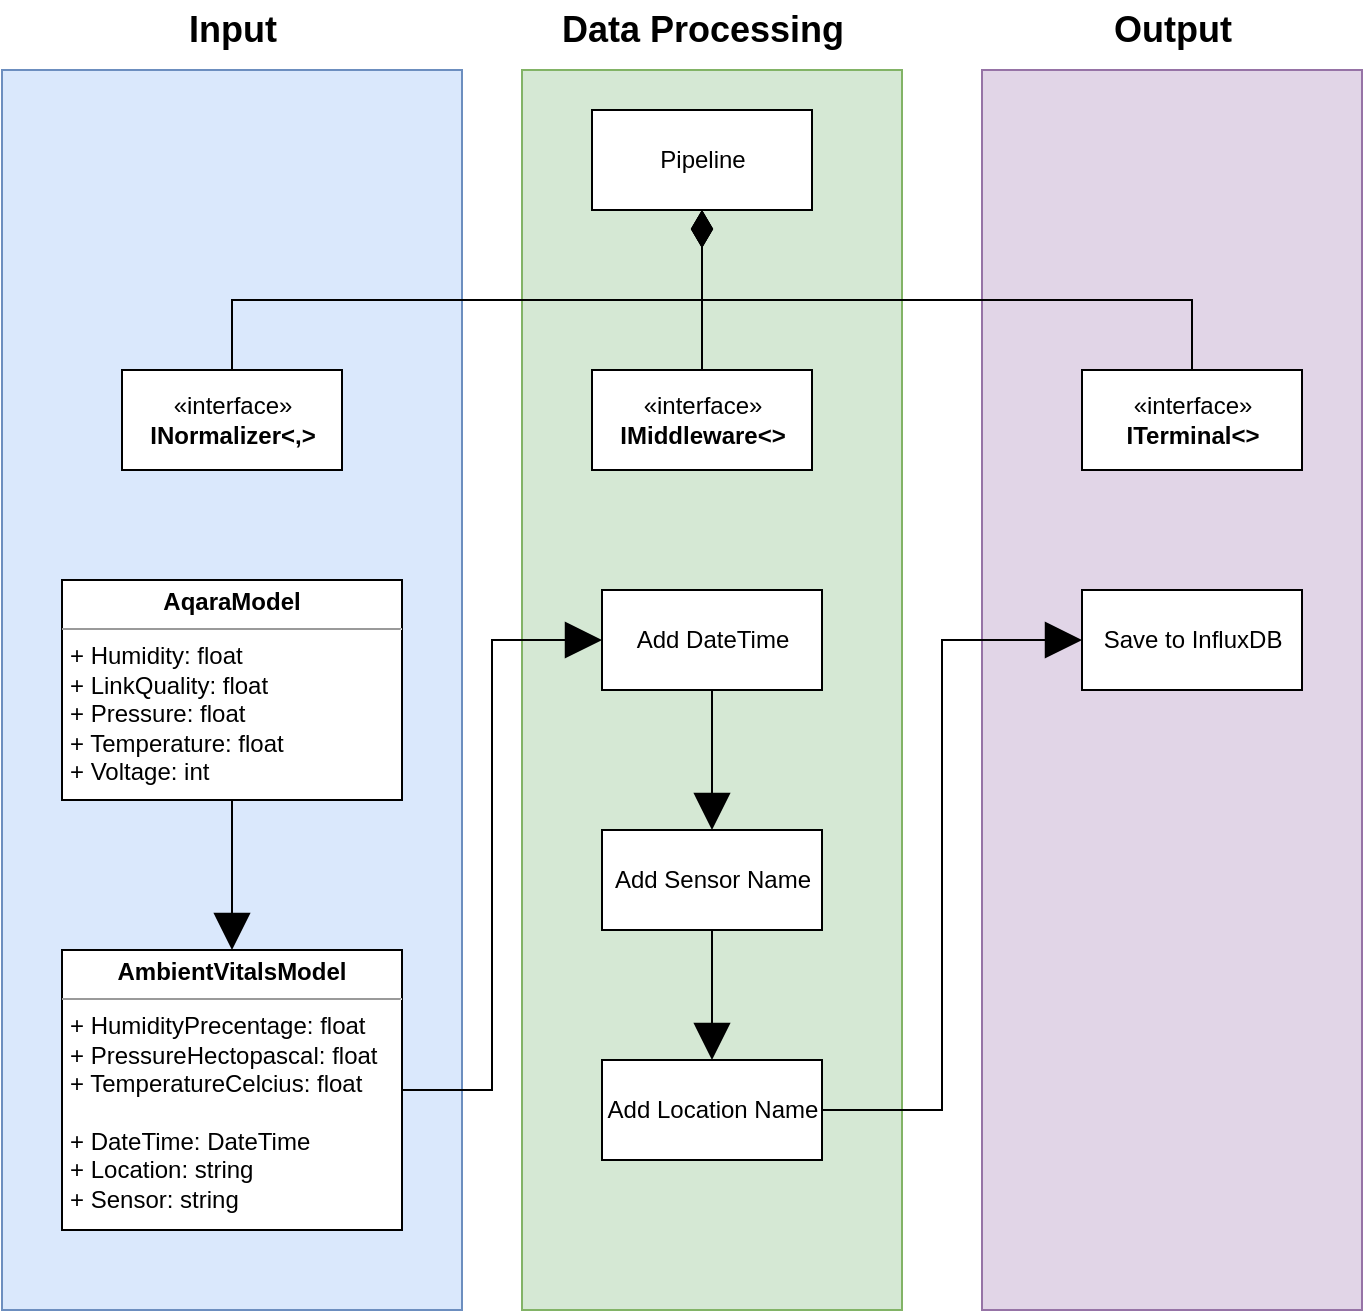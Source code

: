 <mxfile version="13.9.9" type="device"><diagram id="jfVAwqsVrb6QKmnNDW9X" name="Page-1"><mxGraphModel dx="1143" dy="1013" grid="1" gridSize="10" guides="1" tooltips="1" connect="1" arrows="1" fold="1" page="1" pageScale="1" pageWidth="850" pageHeight="1100" math="0" shadow="0"><root><mxCell id="0"/><mxCell id="1" parent="0"/><mxCell id="hP777jCWGLpI66p4_cCs-27" value="" style="rounded=0;whiteSpace=wrap;html=1;fillColor=#d5e8d4;strokeColor=#82b366;" vertex="1" parent="1"><mxGeometry x="330" y="150" width="190" height="620" as="geometry"/></mxCell><mxCell id="hP777jCWGLpI66p4_cCs-28" value="" style="rounded=0;whiteSpace=wrap;html=1;fillColor=#e1d5e7;strokeColor=#9673a6;" vertex="1" parent="1"><mxGeometry x="560" y="150" width="190" height="620" as="geometry"/></mxCell><mxCell id="hP777jCWGLpI66p4_cCs-26" value="" style="rounded=0;whiteSpace=wrap;html=1;fillColor=#dae8fc;strokeColor=#6c8ebf;" vertex="1" parent="1"><mxGeometry x="70" y="150" width="230" height="620" as="geometry"/></mxCell><mxCell id="hP777jCWGLpI66p4_cCs-2" value="Pipeline" style="html=1;" vertex="1" parent="1"><mxGeometry x="365" y="170" width="110" height="50" as="geometry"/></mxCell><mxCell id="hP777jCWGLpI66p4_cCs-6" style="edgeStyle=orthogonalEdgeStyle;rounded=0;orthogonalLoop=1;jettySize=auto;html=1;exitX=0.5;exitY=0;exitDx=0;exitDy=0;entryX=0.5;entryY=1;entryDx=0;entryDy=0;endArrow=diamondThin;endFill=1;startSize=16;endSize=16;" edge="1" parent="1" source="hP777jCWGLpI66p4_cCs-3" target="hP777jCWGLpI66p4_cCs-2"><mxGeometry relative="1" as="geometry"/></mxCell><mxCell id="hP777jCWGLpI66p4_cCs-3" value="«interface»&lt;br&gt;&lt;b&gt;INormalizer&amp;lt;,&amp;gt;&lt;/b&gt;" style="html=1;" vertex="1" parent="1"><mxGeometry x="130" y="300" width="110" height="50" as="geometry"/></mxCell><mxCell id="hP777jCWGLpI66p4_cCs-8" style="edgeStyle=orthogonalEdgeStyle;rounded=0;orthogonalLoop=1;jettySize=auto;html=1;exitX=0.5;exitY=0;exitDx=0;exitDy=0;entryX=0.5;entryY=1;entryDx=0;entryDy=0;startSize=16;endArrow=diamondThin;endFill=1;endSize=16;" edge="1" parent="1" source="hP777jCWGLpI66p4_cCs-4" target="hP777jCWGLpI66p4_cCs-2"><mxGeometry relative="1" as="geometry"/></mxCell><mxCell id="hP777jCWGLpI66p4_cCs-4" value="«interface»&lt;br&gt;&lt;b&gt;IMiddleware&amp;lt;&amp;gt;&lt;/b&gt;" style="html=1;" vertex="1" parent="1"><mxGeometry x="365" y="300" width="110" height="50" as="geometry"/></mxCell><mxCell id="hP777jCWGLpI66p4_cCs-9" style="edgeStyle=orthogonalEdgeStyle;rounded=0;orthogonalLoop=1;jettySize=auto;html=1;exitX=0.5;exitY=0;exitDx=0;exitDy=0;entryX=0.5;entryY=1;entryDx=0;entryDy=0;startSize=16;endArrow=diamondThin;endFill=1;endSize=16;" edge="1" parent="1" source="hP777jCWGLpI66p4_cCs-5" target="hP777jCWGLpI66p4_cCs-2"><mxGeometry relative="1" as="geometry"/></mxCell><mxCell id="hP777jCWGLpI66p4_cCs-5" value="«interface»&lt;br&gt;&lt;b&gt;ITerminal&amp;lt;&amp;gt;&lt;/b&gt;" style="html=1;" vertex="1" parent="1"><mxGeometry x="610" y="300" width="110" height="50" as="geometry"/></mxCell><mxCell id="hP777jCWGLpI66p4_cCs-21" style="edgeStyle=orthogonalEdgeStyle;rounded=0;orthogonalLoop=1;jettySize=auto;html=1;entryX=0.5;entryY=0;entryDx=0;entryDy=0;startSize=16;endArrow=block;endFill=1;endSize=16;exitX=0.5;exitY=1;exitDx=0;exitDy=0;" edge="1" parent="1" source="hP777jCWGLpI66p4_cCs-29" target="hP777jCWGLpI66p4_cCs-30"><mxGeometry relative="1" as="geometry"><mxPoint x="180" y="530" as="sourcePoint"/><mxPoint x="180" y="600" as="targetPoint"/></mxGeometry></mxCell><mxCell id="hP777jCWGLpI66p4_cCs-22" style="edgeStyle=orthogonalEdgeStyle;rounded=0;orthogonalLoop=1;jettySize=auto;html=1;entryX=0;entryY=0.5;entryDx=0;entryDy=0;startSize=16;endArrow=block;endFill=1;endSize=16;exitX=1;exitY=0.5;exitDx=0;exitDy=0;" edge="1" parent="1" source="hP777jCWGLpI66p4_cCs-30" target="hP777jCWGLpI66p4_cCs-16"><mxGeometry relative="1" as="geometry"><mxPoint x="270" y="670" as="sourcePoint"/></mxGeometry></mxCell><mxCell id="hP777jCWGLpI66p4_cCs-23" style="edgeStyle=orthogonalEdgeStyle;rounded=0;orthogonalLoop=1;jettySize=auto;html=1;entryX=0.5;entryY=0;entryDx=0;entryDy=0;startSize=16;endArrow=block;endFill=1;endSize=16;" edge="1" parent="1" source="hP777jCWGLpI66p4_cCs-16" target="hP777jCWGLpI66p4_cCs-17"><mxGeometry relative="1" as="geometry"/></mxCell><mxCell id="hP777jCWGLpI66p4_cCs-16" value="Add DateTime" style="html=1;" vertex="1" parent="1"><mxGeometry x="370" y="410" width="110" height="50" as="geometry"/></mxCell><mxCell id="hP777jCWGLpI66p4_cCs-24" style="edgeStyle=orthogonalEdgeStyle;rounded=0;orthogonalLoop=1;jettySize=auto;html=1;entryX=0.5;entryY=0;entryDx=0;entryDy=0;startSize=16;endArrow=block;endFill=1;endSize=16;" edge="1" parent="1" source="hP777jCWGLpI66p4_cCs-17" target="hP777jCWGLpI66p4_cCs-18"><mxGeometry relative="1" as="geometry"/></mxCell><mxCell id="hP777jCWGLpI66p4_cCs-17" value="Add Sensor Name" style="html=1;" vertex="1" parent="1"><mxGeometry x="370" y="530" width="110" height="50" as="geometry"/></mxCell><mxCell id="hP777jCWGLpI66p4_cCs-25" style="edgeStyle=orthogonalEdgeStyle;rounded=0;orthogonalLoop=1;jettySize=auto;html=1;entryX=0;entryY=0.5;entryDx=0;entryDy=0;startSize=16;endArrow=block;endFill=1;endSize=16;" edge="1" parent="1" source="hP777jCWGLpI66p4_cCs-18" target="hP777jCWGLpI66p4_cCs-19"><mxGeometry relative="1" as="geometry"/></mxCell><mxCell id="hP777jCWGLpI66p4_cCs-18" value="Add Location Name" style="html=1;" vertex="1" parent="1"><mxGeometry x="370" y="645" width="110" height="50" as="geometry"/></mxCell><mxCell id="hP777jCWGLpI66p4_cCs-19" value="Save to InfluxDB" style="html=1;" vertex="1" parent="1"><mxGeometry x="610" y="410" width="110" height="50" as="geometry"/></mxCell><mxCell id="hP777jCWGLpI66p4_cCs-29" value="&lt;p style=&quot;margin: 0px ; margin-top: 4px ; text-align: center&quot;&gt;&lt;b&gt;AqaraModel&lt;/b&gt;&lt;br&gt;&lt;/p&gt;&lt;hr size=&quot;1&quot;&gt;&lt;p style=&quot;margin: 0px ; margin-left: 4px&quot;&gt;+ Humidity: float&lt;br style=&quot;padding: 0px ; margin: 0px&quot;&gt;+ LinkQuality: float&lt;br style=&quot;padding: 0px ; margin: 0px&quot;&gt;+ Pressure: float&lt;br style=&quot;padding: 0px ; margin: 0px&quot;&gt;+ Temperature: float&lt;br style=&quot;padding: 0px ; margin: 0px&quot;&gt;+ Voltage: int&lt;/p&gt;" style="verticalAlign=top;align=left;overflow=fill;fontSize=12;fontFamily=Helvetica;html=1;" vertex="1" parent="1"><mxGeometry x="100" y="405" width="170" height="110" as="geometry"/></mxCell><mxCell id="hP777jCWGLpI66p4_cCs-30" value="&lt;p style=&quot;margin: 0px ; margin-top: 4px ; text-align: center&quot;&gt;&lt;b&gt;AmbientVitalsModel&lt;/b&gt;&lt;br&gt;&lt;/p&gt;&lt;hr size=&quot;1&quot;&gt;&lt;p style=&quot;margin: 0px ; margin-left: 4px&quot;&gt;+ HumidityPrecentage: float&lt;br style=&quot;padding: 0px ; margin: 0px&quot;&gt;+ PressureHectopascal: float&lt;br style=&quot;padding: 0px ; margin: 0px&quot;&gt;+ TemperatureCelcius: float&lt;br style=&quot;padding: 0px ; margin: 0px&quot;&gt;&lt;br style=&quot;padding: 0px ; margin: 0px&quot;&gt;+ DateTime: DateTime&lt;br style=&quot;padding: 0px ; margin: 0px&quot;&gt;+ Location: string&lt;br style=&quot;padding: 0px ; margin: 0px&quot;&gt;+ Sensor: string&lt;br&gt;&lt;/p&gt;" style="verticalAlign=top;align=left;overflow=fill;fontSize=12;fontFamily=Helvetica;html=1;" vertex="1" parent="1"><mxGeometry x="100" y="590" width="170" height="140" as="geometry"/></mxCell><mxCell id="hP777jCWGLpI66p4_cCs-33" value="Input" style="text;html=1;align=center;verticalAlign=middle;resizable=0;points=[];autosize=1;fontSize=18;fontStyle=1" vertex="1" parent="1"><mxGeometry x="155" y="115" width="60" height="30" as="geometry"/></mxCell><mxCell id="hP777jCWGLpI66p4_cCs-34" value="Data Processing" style="text;html=1;align=center;verticalAlign=middle;resizable=0;points=[];autosize=1;fontSize=18;fontStyle=1" vertex="1" parent="1"><mxGeometry x="340" y="115" width="160" height="30" as="geometry"/></mxCell><mxCell id="hP777jCWGLpI66p4_cCs-35" value="Output" style="text;html=1;align=center;verticalAlign=middle;resizable=0;points=[];autosize=1;fontSize=18;fontStyle=1" vertex="1" parent="1"><mxGeometry x="620" y="115" width="70" height="30" as="geometry"/></mxCell></root></mxGraphModel></diagram></mxfile>
